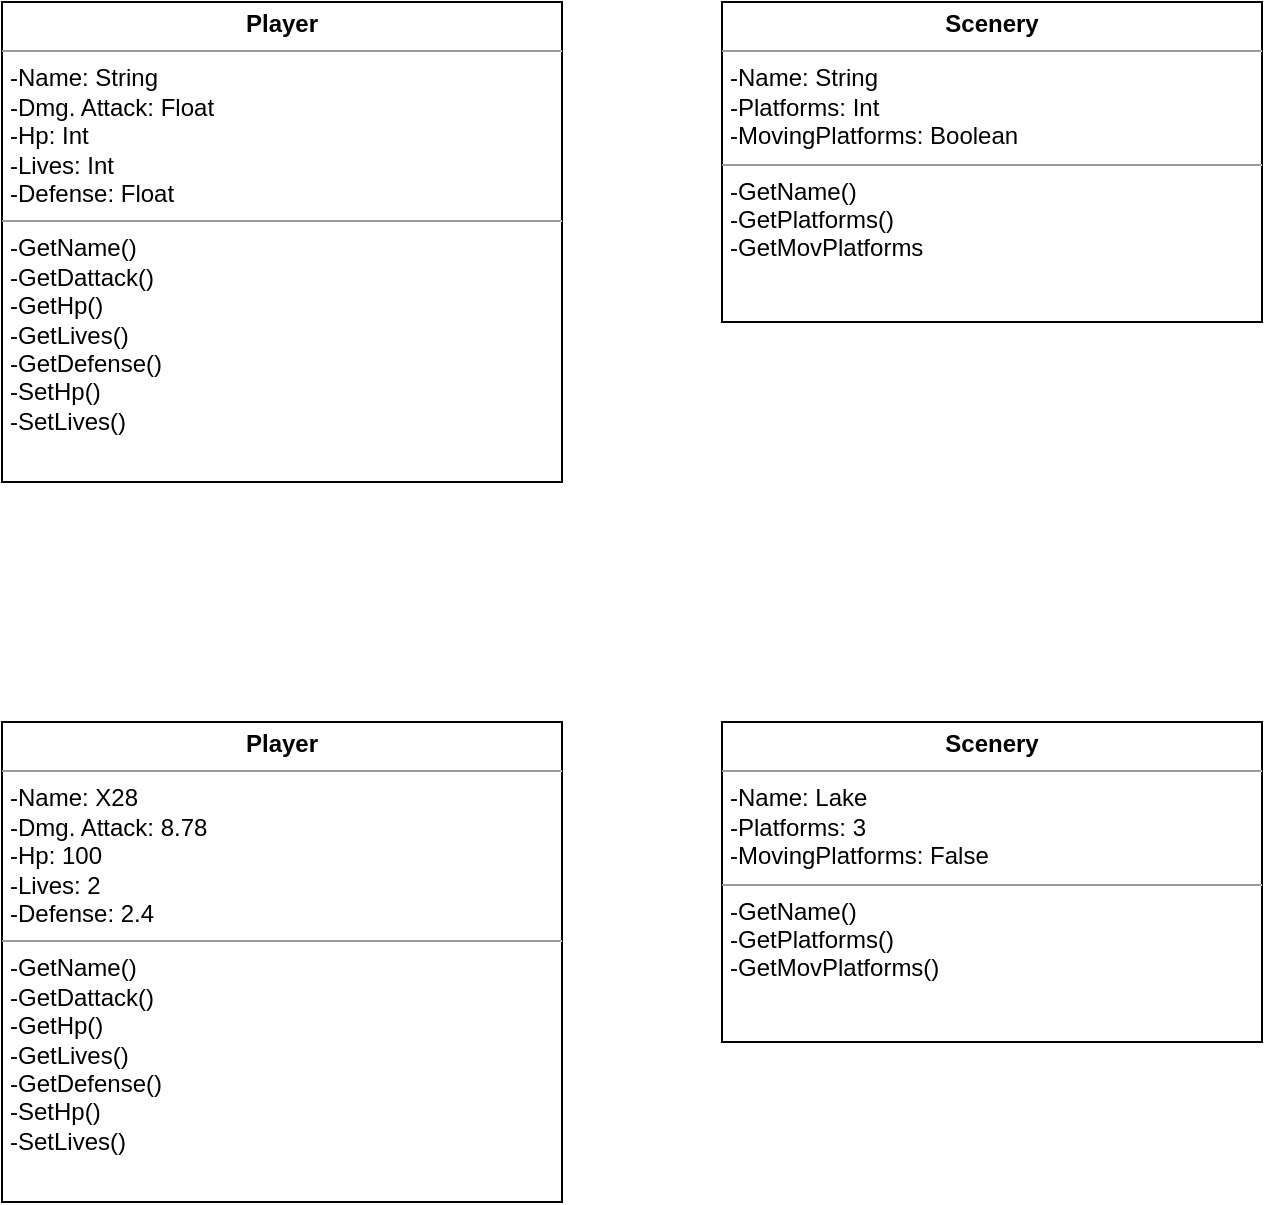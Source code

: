<mxfile version="19.0.3" type="device"><diagram id="lCficADB4lSZiV77ek5n" name="Página-1"><mxGraphModel dx="1107" dy="545" grid="1" gridSize="10" guides="1" tooltips="1" connect="1" arrows="1" fold="1" page="1" pageScale="1" pageWidth="827" pageHeight="1169" math="0" shadow="0"><root><mxCell id="0"/><mxCell id="1" parent="0"/><mxCell id="xMGskn7L62FcafH60eZt-1" value="&lt;p style=&quot;margin:0px;margin-top:4px;text-align:center;&quot;&gt;&lt;b&gt;Player&lt;/b&gt;&lt;/p&gt;&lt;hr size=&quot;1&quot;&gt;&lt;p style=&quot;margin:0px;margin-left:4px;&quot;&gt;-Name: String&lt;/p&gt;&lt;p style=&quot;margin:0px;margin-left:4px;&quot;&gt;-Dmg. Attack: Float&lt;/p&gt;&lt;p style=&quot;margin:0px;margin-left:4px;&quot;&gt;-Hp: Int&lt;/p&gt;&lt;p style=&quot;margin:0px;margin-left:4px;&quot;&gt;-Lives: Int&lt;/p&gt;&lt;p style=&quot;margin:0px;margin-left:4px;&quot;&gt;-Defense: Float&lt;/p&gt;&lt;hr size=&quot;1&quot;&gt;&lt;p style=&quot;margin:0px;margin-left:4px;&quot;&gt;-GetName()&lt;/p&gt;&lt;p style=&quot;margin:0px;margin-left:4px;&quot;&gt;-GetDattack()&lt;/p&gt;&lt;p style=&quot;margin:0px;margin-left:4px;&quot;&gt;-GetHp()&lt;/p&gt;&lt;p style=&quot;margin:0px;margin-left:4px;&quot;&gt;-GetLives()&lt;/p&gt;&lt;p style=&quot;margin:0px;margin-left:4px;&quot;&gt;-GetDefense()&lt;/p&gt;&lt;p style=&quot;margin:0px;margin-left:4px;&quot;&gt;-SetHp()&lt;/p&gt;&lt;p style=&quot;margin:0px;margin-left:4px;&quot;&gt;-SetLives()&lt;/p&gt;&lt;p style=&quot;margin:0px;margin-left:4px;&quot;&gt;&lt;br&gt;&lt;/p&gt;&lt;p style=&quot;margin:0px;margin-left:4px;&quot;&gt;&lt;br&gt;&lt;/p&gt;" style="verticalAlign=top;align=left;overflow=fill;fontSize=12;fontFamily=Helvetica;html=1;" vertex="1" parent="1"><mxGeometry x="40" y="80" width="280" height="240" as="geometry"/></mxCell><mxCell id="xMGskn7L62FcafH60eZt-2" value="&lt;p style=&quot;margin:0px;margin-top:4px;text-align:center;&quot;&gt;&lt;b&gt;Scenery&lt;/b&gt;&lt;/p&gt;&lt;hr size=&quot;1&quot;&gt;&lt;p style=&quot;margin:0px;margin-left:4px;&quot;&gt;-Name: String&lt;/p&gt;&lt;p style=&quot;margin:0px;margin-left:4px;&quot;&gt;-Platforms: Int&lt;/p&gt;&lt;p style=&quot;margin:0px;margin-left:4px;&quot;&gt;-MovingPlatforms: Boolean&amp;nbsp;&lt;/p&gt;&lt;hr size=&quot;1&quot;&gt;&lt;p style=&quot;margin:0px;margin-left:4px;&quot;&gt;-GetName()&lt;/p&gt;&lt;p style=&quot;margin:0px;margin-left:4px;&quot;&gt;-GetPlatforms()&lt;/p&gt;&lt;p style=&quot;margin:0px;margin-left:4px;&quot;&gt;-GetMovPlatforms&lt;/p&gt;&lt;p style=&quot;margin:0px;margin-left:4px;&quot;&gt;&lt;br&gt;&lt;/p&gt;" style="verticalAlign=top;align=left;overflow=fill;fontSize=12;fontFamily=Helvetica;html=1;" vertex="1" parent="1"><mxGeometry x="400" y="80" width="270" height="160" as="geometry"/></mxCell><mxCell id="xMGskn7L62FcafH60eZt-3" value="&lt;p style=&quot;margin:0px;margin-top:4px;text-align:center;&quot;&gt;&lt;b&gt;Player&lt;/b&gt;&lt;/p&gt;&lt;hr size=&quot;1&quot;&gt;&lt;p style=&quot;margin:0px;margin-left:4px;&quot;&gt;-Name: X28&lt;/p&gt;&lt;p style=&quot;margin:0px;margin-left:4px;&quot;&gt;-Dmg. Attack: 8.78&lt;/p&gt;&lt;p style=&quot;margin:0px;margin-left:4px;&quot;&gt;-Hp: 100&lt;/p&gt;&lt;p style=&quot;margin:0px;margin-left:4px;&quot;&gt;-Lives: 2&lt;/p&gt;&lt;p style=&quot;margin:0px;margin-left:4px;&quot;&gt;-Defense: 2.4&lt;/p&gt;&lt;hr size=&quot;1&quot;&gt;&lt;p style=&quot;margin:0px;margin-left:4px;&quot;&gt;-GetName()&lt;/p&gt;&lt;p style=&quot;margin:0px;margin-left:4px;&quot;&gt;-GetDattack()&lt;/p&gt;&lt;p style=&quot;margin:0px;margin-left:4px;&quot;&gt;-GetHp()&lt;/p&gt;&lt;p style=&quot;margin:0px;margin-left:4px;&quot;&gt;-GetLives()&lt;/p&gt;&lt;p style=&quot;margin:0px;margin-left:4px;&quot;&gt;-GetDefense()&lt;/p&gt;&lt;p style=&quot;margin:0px;margin-left:4px;&quot;&gt;-SetHp()&lt;/p&gt;&lt;p style=&quot;margin:0px;margin-left:4px;&quot;&gt;-SetLives()&lt;/p&gt;&lt;p style=&quot;margin:0px;margin-left:4px;&quot;&gt;&lt;br&gt;&lt;/p&gt;&lt;p style=&quot;margin:0px;margin-left:4px;&quot;&gt;&lt;br&gt;&lt;/p&gt;" style="verticalAlign=top;align=left;overflow=fill;fontSize=12;fontFamily=Helvetica;html=1;" vertex="1" parent="1"><mxGeometry x="40" y="440" width="280" height="240" as="geometry"/></mxCell><mxCell id="xMGskn7L62FcafH60eZt-4" value="&lt;p style=&quot;margin:0px;margin-top:4px;text-align:center;&quot;&gt;&lt;b&gt;Scenery&lt;/b&gt;&lt;/p&gt;&lt;hr size=&quot;1&quot;&gt;&lt;p style=&quot;margin:0px;margin-left:4px;&quot;&gt;-Name: Lake&lt;/p&gt;&lt;p style=&quot;margin:0px;margin-left:4px;&quot;&gt;-Platforms: 3&lt;/p&gt;&lt;p style=&quot;margin:0px;margin-left:4px;&quot;&gt;-MovingPlatforms: False&lt;/p&gt;&lt;hr size=&quot;1&quot;&gt;&lt;p style=&quot;margin:0px;margin-left:4px;&quot;&gt;-GetName()&lt;/p&gt;&lt;p style=&quot;margin:0px;margin-left:4px;&quot;&gt;-GetPlatforms()&lt;/p&gt;&lt;p style=&quot;margin:0px;margin-left:4px;&quot;&gt;-GetMovPlatforms()&lt;/p&gt;&lt;p style=&quot;margin:0px;margin-left:4px;&quot;&gt;&lt;br&gt;&lt;/p&gt;&lt;p style=&quot;margin:0px;margin-left:4px;&quot;&gt;&lt;br&gt;&lt;/p&gt;" style="verticalAlign=top;align=left;overflow=fill;fontSize=12;fontFamily=Helvetica;html=1;" vertex="1" parent="1"><mxGeometry x="400" y="440" width="270" height="160" as="geometry"/></mxCell></root></mxGraphModel></diagram></mxfile>